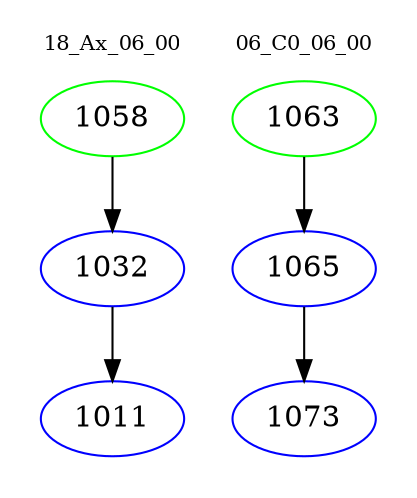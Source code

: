 digraph{
subgraph cluster_0 {
color = white
label = "18_Ax_06_00";
fontsize=10;
T0_1058 [label="1058", color="green"]
T0_1058 -> T0_1032 [color="black"]
T0_1032 [label="1032", color="blue"]
T0_1032 -> T0_1011 [color="black"]
T0_1011 [label="1011", color="blue"]
}
subgraph cluster_1 {
color = white
label = "06_C0_06_00";
fontsize=10;
T1_1063 [label="1063", color="green"]
T1_1063 -> T1_1065 [color="black"]
T1_1065 [label="1065", color="blue"]
T1_1065 -> T1_1073 [color="black"]
T1_1073 [label="1073", color="blue"]
}
}
